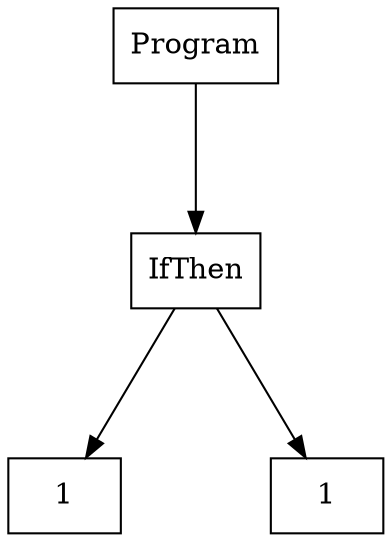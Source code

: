 digraph "ast"{

	nodesep=1;
	ranksep=1;

	N0 [label="Program", shape="box"];
	N2 [label="1", shape="box"];
	N3 [label="1", shape="box"];
	N1 [label="IfThen", shape="box"];

	N1 -> N2; 
	N1 -> N3; 
	N0 -> N1; 
}
